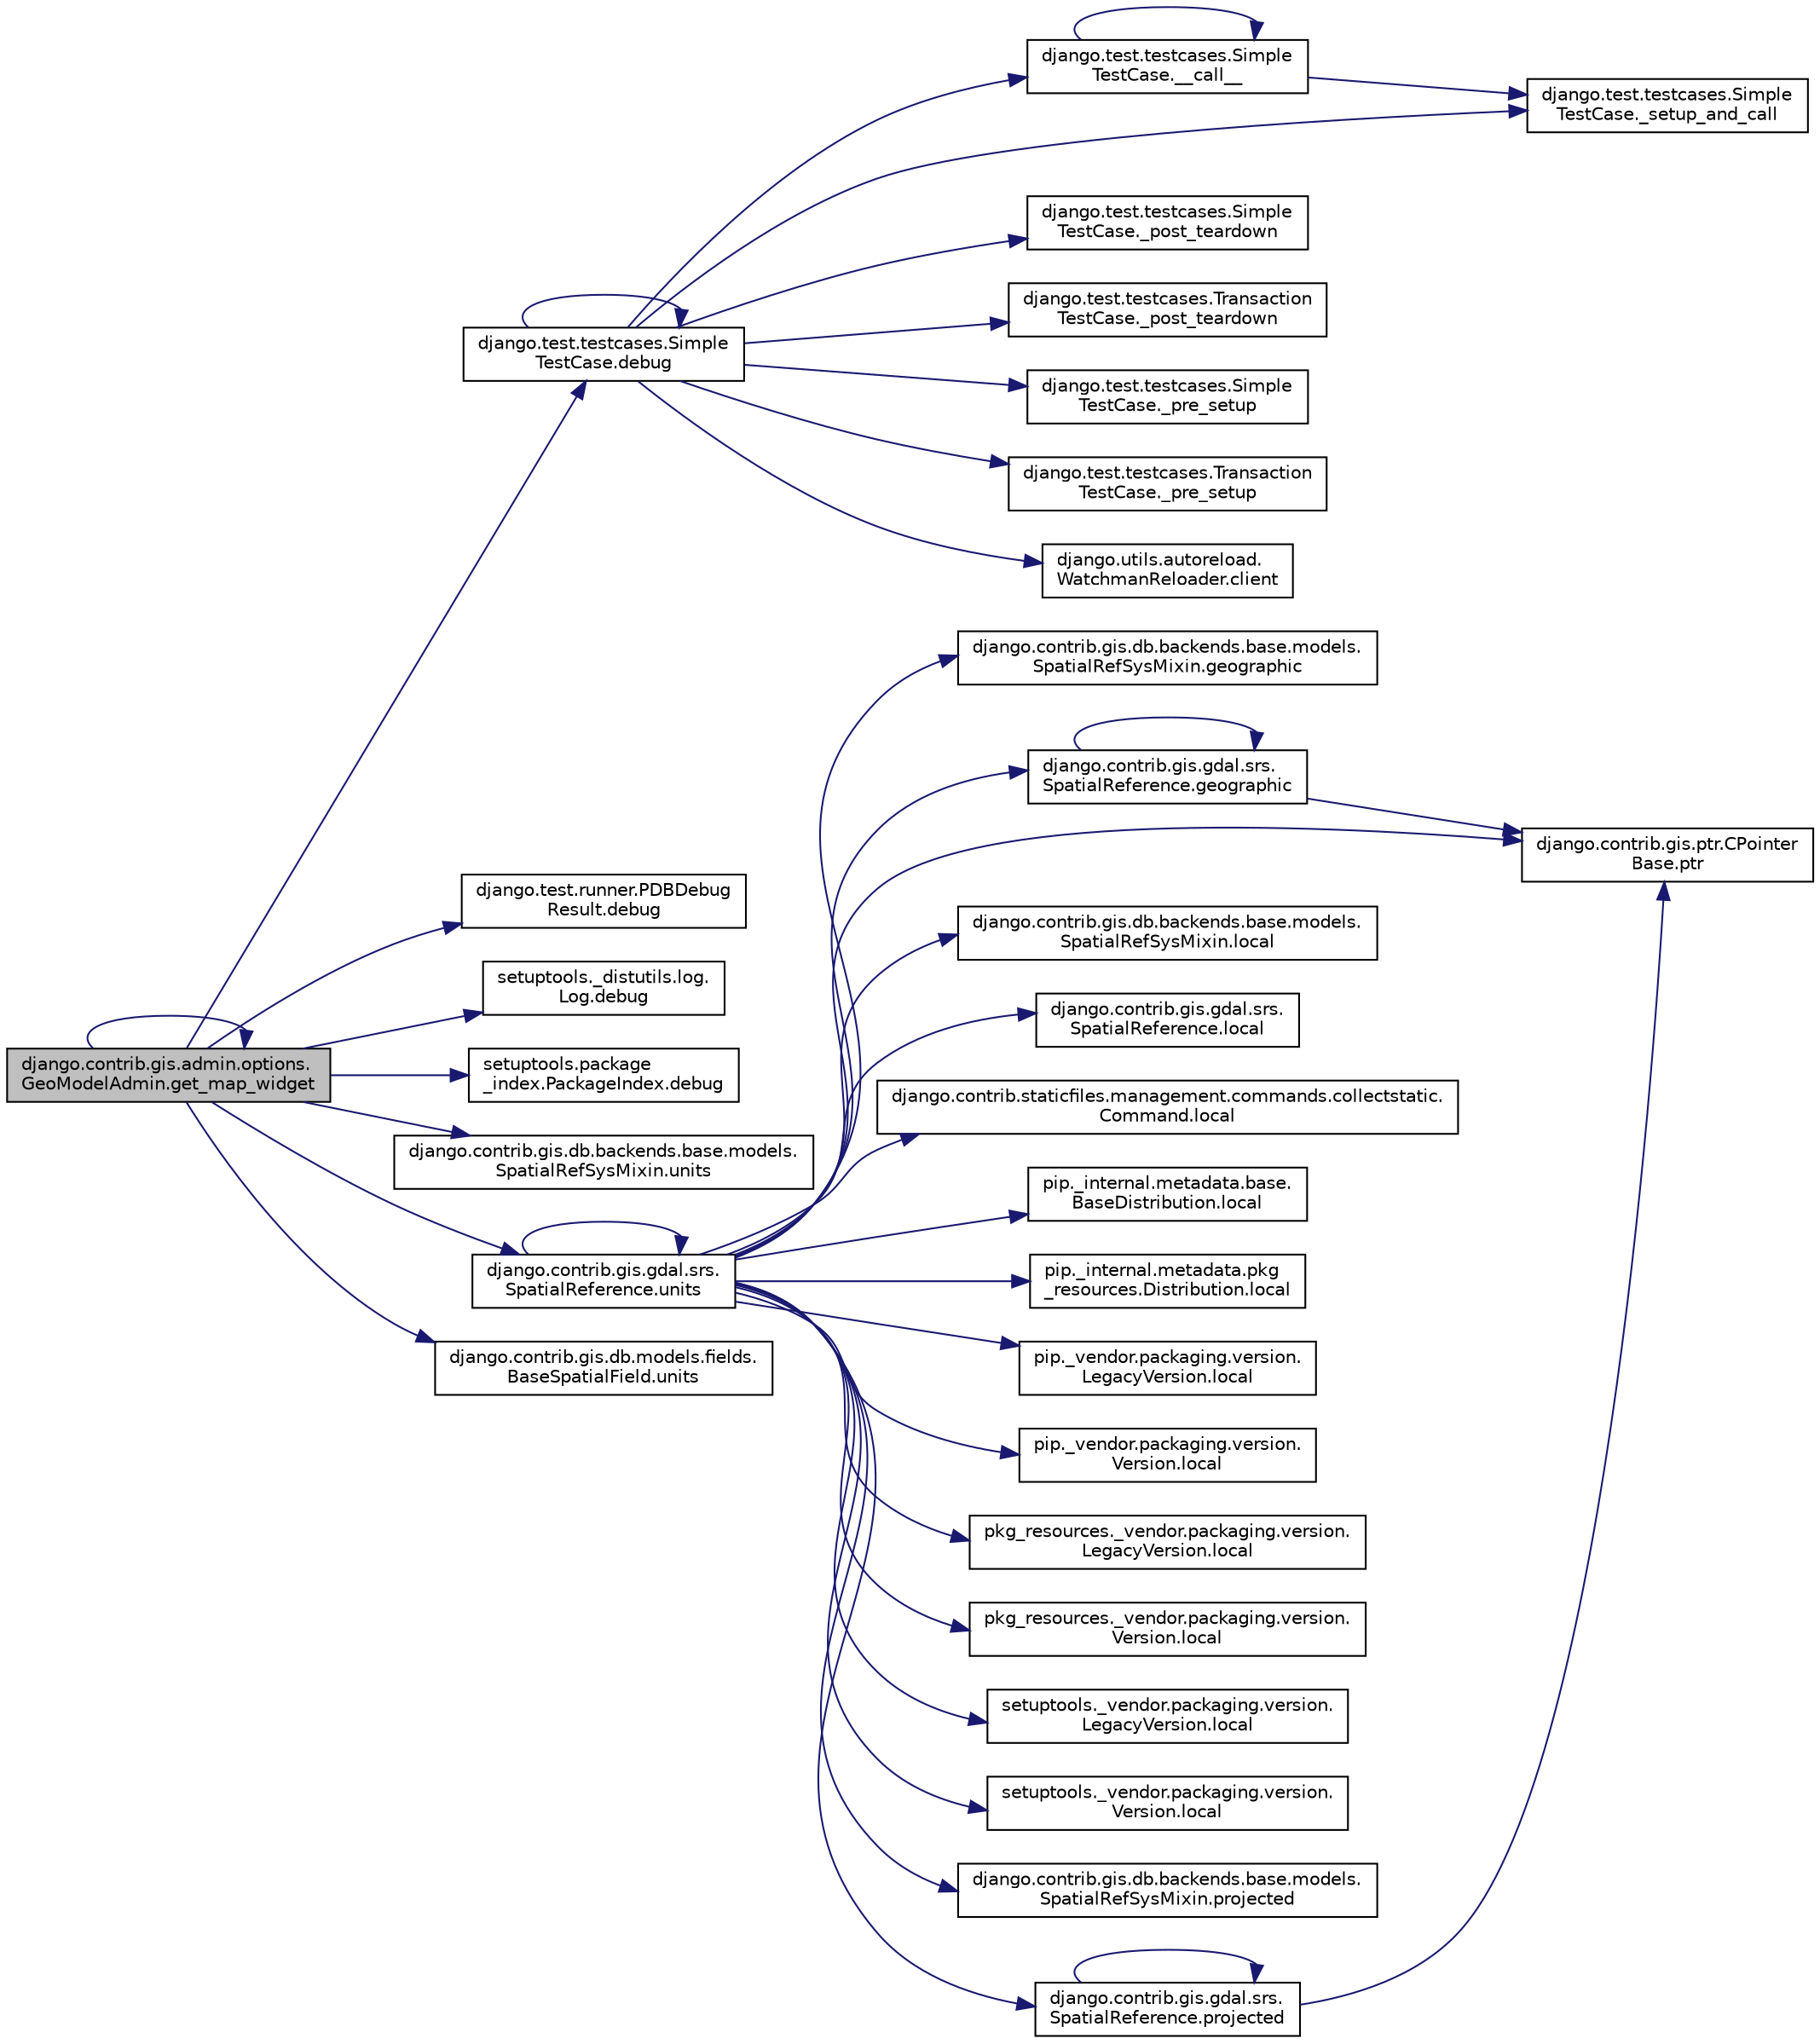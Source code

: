 digraph "django.contrib.gis.admin.options.GeoModelAdmin.get_map_widget"
{
 // LATEX_PDF_SIZE
  edge [fontname="Helvetica",fontsize="10",labelfontname="Helvetica",labelfontsize="10"];
  node [fontname="Helvetica",fontsize="10",shape=record];
  rankdir="LR";
  Node1 [label="django.contrib.gis.admin.options.\lGeoModelAdmin.get_map_widget",height=0.2,width=0.4,color="black", fillcolor="grey75", style="filled", fontcolor="black",tooltip=" "];
  Node1 -> Node2 [color="midnightblue",fontsize="10",style="solid",fontname="Helvetica"];
  Node2 [label="django.test.testcases.Simple\lTestCase.debug",height=0.2,width=0.4,color="black", fillcolor="white", style="filled",URL="$d4/d6b/classdjango_1_1test_1_1testcases_1_1_simple_test_case.html#a6cda8ea44cdc55b7707e665527796e84",tooltip=" "];
  Node2 -> Node3 [color="midnightblue",fontsize="10",style="solid",fontname="Helvetica"];
  Node3 [label="django.test.testcases.Simple\lTestCase.__call__",height=0.2,width=0.4,color="black", fillcolor="white", style="filled",URL="$d4/d6b/classdjango_1_1test_1_1testcases_1_1_simple_test_case.html#afc43d209daeb0583a44d4499d8128a18",tooltip=" "];
  Node3 -> Node3 [color="midnightblue",fontsize="10",style="solid",fontname="Helvetica"];
  Node3 -> Node4 [color="midnightblue",fontsize="10",style="solid",fontname="Helvetica"];
  Node4 [label="django.test.testcases.Simple\lTestCase._setup_and_call",height=0.2,width=0.4,color="black", fillcolor="white", style="filled",URL="$d4/d6b/classdjango_1_1test_1_1testcases_1_1_simple_test_case.html#a3a2da7e431bc522899429533874d94ee",tooltip=" "];
  Node2 -> Node5 [color="midnightblue",fontsize="10",style="solid",fontname="Helvetica"];
  Node5 [label="django.test.testcases.Simple\lTestCase._post_teardown",height=0.2,width=0.4,color="black", fillcolor="white", style="filled",URL="$d4/d6b/classdjango_1_1test_1_1testcases_1_1_simple_test_case.html#a544867447b9c215daca6449e04a8d951",tooltip=" "];
  Node2 -> Node6 [color="midnightblue",fontsize="10",style="solid",fontname="Helvetica"];
  Node6 [label="django.test.testcases.Transaction\lTestCase._post_teardown",height=0.2,width=0.4,color="black", fillcolor="white", style="filled",URL="$d8/d37/classdjango_1_1test_1_1testcases_1_1_transaction_test_case.html#a870dd8b52d90d04733e657abe9e53e44",tooltip=" "];
  Node2 -> Node7 [color="midnightblue",fontsize="10",style="solid",fontname="Helvetica"];
  Node7 [label="django.test.testcases.Simple\lTestCase._pre_setup",height=0.2,width=0.4,color="black", fillcolor="white", style="filled",URL="$d4/d6b/classdjango_1_1test_1_1testcases_1_1_simple_test_case.html#a02587c37e6ca76c017ff0fd704f0de83",tooltip=" "];
  Node2 -> Node8 [color="midnightblue",fontsize="10",style="solid",fontname="Helvetica"];
  Node8 [label="django.test.testcases.Transaction\lTestCase._pre_setup",height=0.2,width=0.4,color="black", fillcolor="white", style="filled",URL="$d8/d37/classdjango_1_1test_1_1testcases_1_1_transaction_test_case.html#a1b0b05177f9fafc01f1e5f31250998a3",tooltip=" "];
  Node2 -> Node4 [color="midnightblue",fontsize="10",style="solid",fontname="Helvetica"];
  Node2 -> Node9 [color="midnightblue",fontsize="10",style="solid",fontname="Helvetica"];
  Node9 [label="django.utils.autoreload.\lWatchmanReloader.client",height=0.2,width=0.4,color="black", fillcolor="white", style="filled",URL="$d5/d97/classdjango_1_1utils_1_1autoreload_1_1_watchman_reloader.html#aac44e2e91b812e6bc637a4f2aec7ff6c",tooltip=" "];
  Node2 -> Node2 [color="midnightblue",fontsize="10",style="solid",fontname="Helvetica"];
  Node1 -> Node10 [color="midnightblue",fontsize="10",style="solid",fontname="Helvetica"];
  Node10 [label="django.test.runner.PDBDebug\lResult.debug",height=0.2,width=0.4,color="black", fillcolor="white", style="filled",URL="$df/de7/classdjango_1_1test_1_1runner_1_1_p_d_b_debug_result.html#a8a3a7086fa11d2746c4667365c10e8cd",tooltip=" "];
  Node1 -> Node11 [color="midnightblue",fontsize="10",style="solid",fontname="Helvetica"];
  Node11 [label="setuptools._distutils.log.\lLog.debug",height=0.2,width=0.4,color="black", fillcolor="white", style="filled",URL="$d8/d63/classsetuptools_1_1__distutils_1_1log_1_1_log.html#ac668001765648f5921e53f615b9a65f5",tooltip=" "];
  Node1 -> Node12 [color="midnightblue",fontsize="10",style="solid",fontname="Helvetica"];
  Node12 [label="setuptools.package\l_index.PackageIndex.debug",height=0.2,width=0.4,color="black", fillcolor="white", style="filled",URL="$d4/dea/classsetuptools_1_1package__index_1_1_package_index.html#a715175e3d5a78ce3dba5ece9e1b311cb",tooltip=" "];
  Node1 -> Node1 [color="midnightblue",fontsize="10",style="solid",fontname="Helvetica"];
  Node1 -> Node13 [color="midnightblue",fontsize="10",style="solid",fontname="Helvetica"];
  Node13 [label="django.contrib.gis.db.backends.base.models.\lSpatialRefSysMixin.units",height=0.2,width=0.4,color="black", fillcolor="white", style="filled",URL="$d5/d73/classdjango_1_1contrib_1_1gis_1_1db_1_1backends_1_1base_1_1models_1_1_spatial_ref_sys_mixin.html#a862cce1a5effcabb46565ff40d11c2aa",tooltip=" "];
  Node1 -> Node14 [color="midnightblue",fontsize="10",style="solid",fontname="Helvetica"];
  Node14 [label="django.contrib.gis.gdal.srs.\lSpatialReference.units",height=0.2,width=0.4,color="black", fillcolor="white", style="filled",URL="$d7/dda/classdjango_1_1contrib_1_1gis_1_1gdal_1_1srs_1_1_spatial_reference.html#aa46ba8de1a3186e2093356b7fd21c23b",tooltip=" "];
  Node14 -> Node15 [color="midnightblue",fontsize="10",style="solid",fontname="Helvetica"];
  Node15 [label="django.contrib.gis.db.backends.base.models.\lSpatialRefSysMixin.geographic",height=0.2,width=0.4,color="black", fillcolor="white", style="filled",URL="$d5/d73/classdjango_1_1contrib_1_1gis_1_1db_1_1backends_1_1base_1_1models_1_1_spatial_ref_sys_mixin.html#acfd514853df26685e835fc770cc3c0b0",tooltip=" "];
  Node14 -> Node16 [color="midnightblue",fontsize="10",style="solid",fontname="Helvetica"];
  Node16 [label="django.contrib.gis.gdal.srs.\lSpatialReference.geographic",height=0.2,width=0.4,color="black", fillcolor="white", style="filled",URL="$d7/dda/classdjango_1_1contrib_1_1gis_1_1gdal_1_1srs_1_1_spatial_reference.html#a406e1a538d83408413ace9cd5f14b074",tooltip=" "];
  Node16 -> Node16 [color="midnightblue",fontsize="10",style="solid",fontname="Helvetica"];
  Node16 -> Node17 [color="midnightblue",fontsize="10",style="solid",fontname="Helvetica"];
  Node17 [label="django.contrib.gis.ptr.CPointer\lBase.ptr",height=0.2,width=0.4,color="black", fillcolor="white", style="filled",URL="$da/dc5/classdjango_1_1contrib_1_1gis_1_1ptr_1_1_c_pointer_base.html#a234177319d249573c7dd6508c5ca9095",tooltip=" "];
  Node14 -> Node18 [color="midnightblue",fontsize="10",style="solid",fontname="Helvetica"];
  Node18 [label="django.contrib.gis.db.backends.base.models.\lSpatialRefSysMixin.local",height=0.2,width=0.4,color="black", fillcolor="white", style="filled",URL="$d5/d73/classdjango_1_1contrib_1_1gis_1_1db_1_1backends_1_1base_1_1models_1_1_spatial_ref_sys_mixin.html#a703bee4ef37814bb770491a8fc841b8b",tooltip=" "];
  Node14 -> Node19 [color="midnightblue",fontsize="10",style="solid",fontname="Helvetica"];
  Node19 [label="django.contrib.gis.gdal.srs.\lSpatialReference.local",height=0.2,width=0.4,color="black", fillcolor="white", style="filled",URL="$d7/dda/classdjango_1_1contrib_1_1gis_1_1gdal_1_1srs_1_1_spatial_reference.html#ac1c1b258ca231c1189730ccc0516b84b",tooltip=" "];
  Node14 -> Node20 [color="midnightblue",fontsize="10",style="solid",fontname="Helvetica"];
  Node20 [label="django.contrib.staticfiles.management.commands.collectstatic.\lCommand.local",height=0.2,width=0.4,color="black", fillcolor="white", style="filled",URL="$d8/df6/classdjango_1_1contrib_1_1staticfiles_1_1management_1_1commands_1_1collectstatic_1_1_command.html#aec9e8f8fe91e29dde292817f520e477a",tooltip=" "];
  Node14 -> Node21 [color="midnightblue",fontsize="10",style="solid",fontname="Helvetica"];
  Node21 [label="pip._internal.metadata.base.\lBaseDistribution.local",height=0.2,width=0.4,color="black", fillcolor="white", style="filled",URL="$d7/d34/classpip_1_1__internal_1_1metadata_1_1base_1_1_base_distribution.html#a68a7931aa7d592ec9a6bcf1aaa845223",tooltip=" "];
  Node14 -> Node22 [color="midnightblue",fontsize="10",style="solid",fontname="Helvetica"];
  Node22 [label="pip._internal.metadata.pkg\l_resources.Distribution.local",height=0.2,width=0.4,color="black", fillcolor="white", style="filled",URL="$dc/df0/classpip_1_1__internal_1_1metadata_1_1pkg__resources_1_1_distribution.html#a1f69216d2048b4a794b7e4505590c638",tooltip=" "];
  Node14 -> Node23 [color="midnightblue",fontsize="10",style="solid",fontname="Helvetica"];
  Node23 [label="pip._vendor.packaging.version.\lLegacyVersion.local",height=0.2,width=0.4,color="black", fillcolor="white", style="filled",URL="$db/d53/classpip_1_1__vendor_1_1packaging_1_1version_1_1_legacy_version.html#a60a59860ee423006f3885a51e699cbc0",tooltip=" "];
  Node14 -> Node24 [color="midnightblue",fontsize="10",style="solid",fontname="Helvetica"];
  Node24 [label="pip._vendor.packaging.version.\lVersion.local",height=0.2,width=0.4,color="black", fillcolor="white", style="filled",URL="$d6/d65/classpip_1_1__vendor_1_1packaging_1_1version_1_1_version.html#ad1320245d9af9451510a2af96fa9e270",tooltip=" "];
  Node14 -> Node25 [color="midnightblue",fontsize="10",style="solid",fontname="Helvetica"];
  Node25 [label="pkg_resources._vendor.packaging.version.\lLegacyVersion.local",height=0.2,width=0.4,color="black", fillcolor="white", style="filled",URL="$de/d94/classpkg__resources_1_1__vendor_1_1packaging_1_1version_1_1_legacy_version.html#a9ffd76cde683437bb134266d2480e23d",tooltip=" "];
  Node14 -> Node26 [color="midnightblue",fontsize="10",style="solid",fontname="Helvetica"];
  Node26 [label="pkg_resources._vendor.packaging.version.\lVersion.local",height=0.2,width=0.4,color="black", fillcolor="white", style="filled",URL="$d9/da7/classpkg__resources_1_1__vendor_1_1packaging_1_1version_1_1_version.html#a42fcad5b56f4cba8bb585c85b4d823e6",tooltip=" "];
  Node14 -> Node27 [color="midnightblue",fontsize="10",style="solid",fontname="Helvetica"];
  Node27 [label="setuptools._vendor.packaging.version.\lLegacyVersion.local",height=0.2,width=0.4,color="black", fillcolor="white", style="filled",URL="$d7/d99/classsetuptools_1_1__vendor_1_1packaging_1_1version_1_1_legacy_version.html#a58852ae192cdead9bd5210febc0993f8",tooltip=" "];
  Node14 -> Node28 [color="midnightblue",fontsize="10",style="solid",fontname="Helvetica"];
  Node28 [label="setuptools._vendor.packaging.version.\lVersion.local",height=0.2,width=0.4,color="black", fillcolor="white", style="filled",URL="$da/de8/classsetuptools_1_1__vendor_1_1packaging_1_1version_1_1_version.html#a1ca67c2cc35de1bf61b9e419f779c927",tooltip=" "];
  Node14 -> Node29 [color="midnightblue",fontsize="10",style="solid",fontname="Helvetica"];
  Node29 [label="django.contrib.gis.db.backends.base.models.\lSpatialRefSysMixin.projected",height=0.2,width=0.4,color="black", fillcolor="white", style="filled",URL="$d5/d73/classdjango_1_1contrib_1_1gis_1_1db_1_1backends_1_1base_1_1models_1_1_spatial_ref_sys_mixin.html#a66ce93f6b622f95dda5c49623df8adea",tooltip=" "];
  Node14 -> Node30 [color="midnightblue",fontsize="10",style="solid",fontname="Helvetica"];
  Node30 [label="django.contrib.gis.gdal.srs.\lSpatialReference.projected",height=0.2,width=0.4,color="black", fillcolor="white", style="filled",URL="$d7/dda/classdjango_1_1contrib_1_1gis_1_1gdal_1_1srs_1_1_spatial_reference.html#adfc3d7ac1b401079829e1e560d0d8e09",tooltip=" "];
  Node30 -> Node30 [color="midnightblue",fontsize="10",style="solid",fontname="Helvetica"];
  Node30 -> Node17 [color="midnightblue",fontsize="10",style="solid",fontname="Helvetica"];
  Node14 -> Node17 [color="midnightblue",fontsize="10",style="solid",fontname="Helvetica"];
  Node14 -> Node14 [color="midnightblue",fontsize="10",style="solid",fontname="Helvetica"];
  Node1 -> Node31 [color="midnightblue",fontsize="10",style="solid",fontname="Helvetica"];
  Node31 [label="django.contrib.gis.db.models.fields.\lBaseSpatialField.units",height=0.2,width=0.4,color="black", fillcolor="white", style="filled",URL="$dc/deb/classdjango_1_1contrib_1_1gis_1_1db_1_1models_1_1fields_1_1_base_spatial_field.html#ac85516f62845ad069d0321275e716828",tooltip=" "];
}
